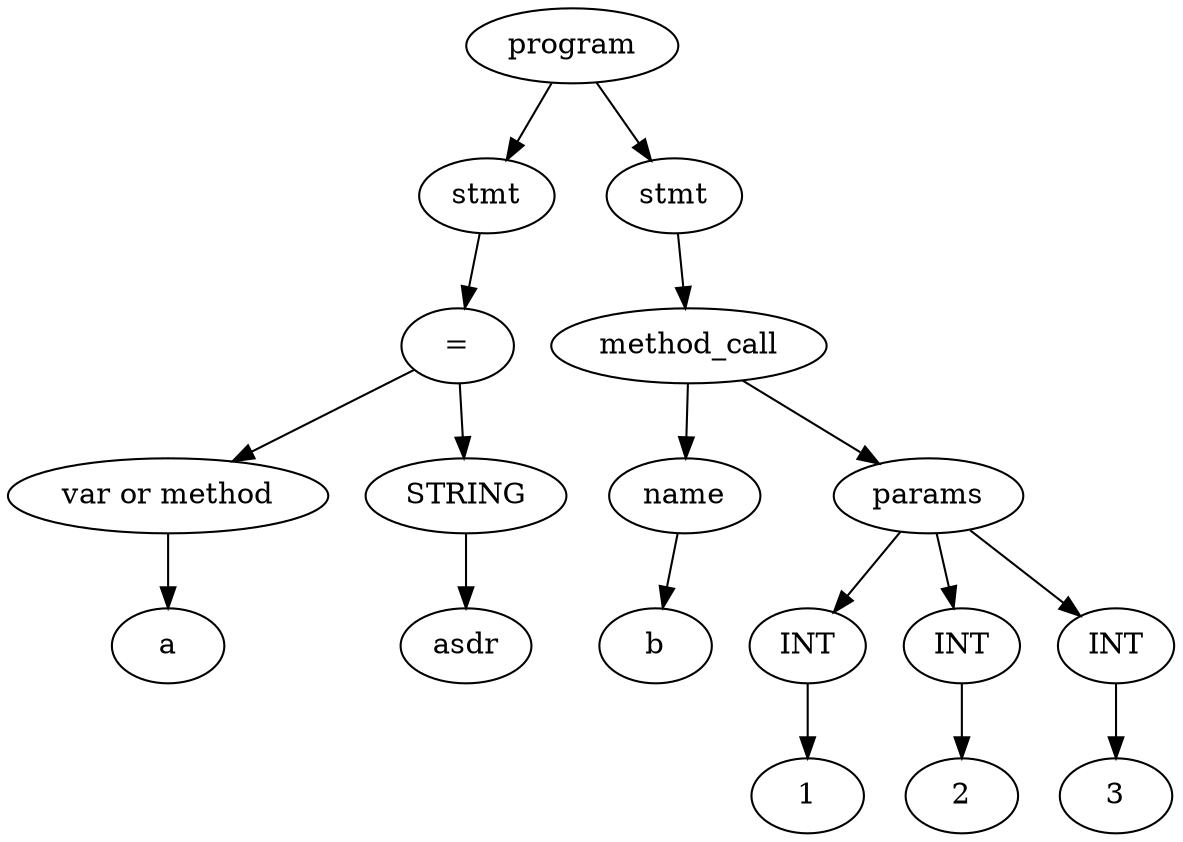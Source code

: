 digraph G {
Id00CB04D0 [label="program"]
Id00CB9A48 [label="stmt"]
Id00CB99C8 [label="="]
Id00CB98F0 [label="var or method"]
IdVal00CB98F0 [label="a"]
Id00CB98F0->IdVal00CB98F0
Id00CB9978 [label="STRING"]
IdVal00CB9978 [label="asdr"]
Id00CB9978->IdVal00CB9978
Id00CB99C8->Id00CB98F0
Id00CB99C8->Id00CB9978
Id00CB9A48->Id00CB99C8
Id00CB04D0->Id00CB9A48
Id00CC2380 [label="stmt"]
Id00CC2510 [label="method_call"]
IdMethodName00CC2510 [label="name"]
Id00CC2510->IdMethodName00CC2510
IdMethodNameVal00CC2510 [label="b"]
IdMethodName00CC2510->IdMethodNameVal00CC2510
Id00CB9AD0 [label="params"]
Id00CC2510->Id00CB9AD0
Id00CC2010 [label="INT"]
IdVal00CC2010 [label="1"]
Id00CC2010->IdVal00CC2010
Id00CB9AD0->Id00CC2010
Id00CC2060 [label="INT"]
IdVal00CC2060 [label="2"]
Id00CC2060->IdVal00CC2060
Id00CB9AD0->Id00CC2060
Id00CC2420 [label="INT"]
IdVal00CC2420 [label="3"]
Id00CC2420->IdVal00CC2420
Id00CB9AD0->Id00CC2420
Id00CC2380->Id00CC2510
Id00CB04D0->Id00CC2380
}
